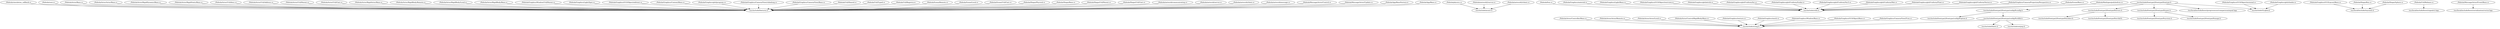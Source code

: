 digraph {
	Nebulasimulation_callbackcc [label="./Nebula/simulation_callback.cc"]
	Nebulaphysicscc [label="./Nebula/physics.cc"]
	Nebulafreecc [label="./Nebula/free.cc"]
	Nebulausercc [label="./Nebula/user.cc"]
	NebulaActorBasecc [label="./Nebula/Actor/Base.cc"]
	NebulaActorControllerBasecc [label="./Nebula/Actor/Controller/Base.cc"]
	NebulaActorActorRemotecc [label="./Nebula/Actor/Actor/Remote.cc"]
	NebulaActorActorLocalcc [label="./Nebula/Actor/Actor/Local.cc"]
	NebulaActorActorBasecc [label="./Nebula/Actor/Actor/Base.cc"]
	NebulaActorRigidDynamicBasecc [label="./Nebula/Actor/RigidDynamic/Base.cc"]
	NebulaActorRigidStaticBasecc [label="./Nebula/Actor/RigidStatic/Base.cc"]
	NebulaActorControlRigidBodyBasecc [label="./Nebula/Actor/Control/RigidBody/Base.cc"]
	NebulaActorUtildesccc [label="./Nebula/Actor/Util/desc.cc"]
	NebulaActorUtilAddresscc [label="./Nebula/Actor/Util/Address.cc"]
	NebulaActorUtilParentcc [label="./Nebula/Actor/Util/Parent.cc"]
	NebulaActorUtilCastcc [label="./Nebula/Actor/Util/Cast.cc"]
	NebulaActorRigidActorBasecc [label="./Nebula/Actor/RigidActor/Base.cc"]
	NebulaActorRigidBodyRemotecc [label="./Nebula/Actor/RigidBody/Remote.cc"]
	NebulaActorRigidBodyLocalcc [label="./Nebula/Actor/RigidBody/Local.cc"]
	NebulaActorRigidBodyBasecc [label="./Nebula/Actor/RigidBody/Base.cc"]
	NebulaGraphicsmaterialcc [label="./Nebula/Graphics/material.cc"]
	NebulaGraphicstexturecc [label="./Nebula/Graphics/texture.cc"]
	NebulaGraphicsmeshcc [label="./Nebula/Graphics/mesh.cc"]
	NebulaGraphicsWindowBasecc [label="./Nebula/Graphics/Window/Base.cc"]
	NebulaGraphicsWindowUtilParentcc [label="./Nebula/Graphics/Window/Util/Parent.cc"]
	NebulaGraphicsLightSpotcc [label="./Nebula/Graphics/Light/Spot.cc"]
	NebulaGraphicsLightBasecc [label="./Nebula/Graphics/Light/Base.cc"]
	NebulaGraphicsGUILayoutBasecc [label="./Nebula/Graphics/GUI/Layout/Base.cc"]
	NebulaGraphicsGUIObjectterminalcc [label="./Nebula/Graphics/GUI/Object/terminal.cc"]
	NebulaGraphicsGUIObjectedittextcc [label="./Nebula/Graphics/GUI/Object/edittext.cc"]
	NebulaGraphicsGUIObjecttextviewcc [label="./Nebula/Graphics/GUI/Object/textview.cc"]
	NebulaGraphicsGUIObjectBasecc [label="./Nebula/Graphics/GUI/Object/Base.cc"]
	NebulaGraphicsContextBasecc [label="./Nebula/Graphics/Context/Base.cc"]
	NebulaGraphicsglslprogramcc [label="./Nebula/Graphics/glsl/program.cc"]
	NebulaGraphicsglslshadercc [label="./Nebula/Graphics/glsl/shader.cc"]
	NebulaGraphicsglslattribcc [label="./Nebula/Graphics/glsl/attrib.cc"]
	NebulaGraphicsglslUniformIntcc [label="./Nebula/Graphics/glsl/Uniform/Int.cc"]
	NebulaGraphicsglslUniformScalarcc [label="./Nebula/Graphics/glsl/Uniform/Scalar.cc"]
	NebulaGraphicsglslUniformVec3cc [label="./Nebula/Graphics/glsl/Uniform/Vec3.cc"]
	NebulaGraphicsglslUniformMatcc [label="./Nebula/Graphics/glsl/Uniform/Mat.cc"]
	NebulaGraphicsglslUniformFloatcc [label="./Nebula/Graphics/glsl/Uniform/Float.cc"]
	NebulaGraphicsglslUniformVectorcc [label="./Nebula/Graphics/glsl/Uniform/Vector.cc"]
	NebulaGraphicsCameraViewridealongcc [label="./Nebula/Graphics/Camera/View/ridealong.cc"]
	NebulaGraphicsCameraViewFreecc [label="./Nebula/Graphics/Camera/View/Free.cc"]
	NebulaGraphicsCameraViewBasecc [label="./Nebula/Graphics/Camera/View/Base.cc"]
	NebulaGraphicsCameraProjectionPerspectivecc [label="./Nebula/Graphics/Camera/Projection/Perspective.cc"]
	NebulaUtilSharedcc [label="./Nebula/Util/Shared.cc"]
	NebulaUtilReleasecc [label="./Nebula/Util/Release.cc"]
	NebulaUtilTypedcc [label="./Nebula/Util/Typed.cc"]
	NebulaUtilRegistrycc [label="./Nebula/Util/Registry.cc"]
	NebulaSceneRemotecc [label="./Nebula/Scene/Remote.cc"]
	NebulaSceneLocalcc [label="./Nebula/Scene/Local.cc"]
	NebulaSceneBasecc [label="./Nebula/Scene/Base.cc"]
	NebulaSceneUtilCastcc [label="./Nebula/Scene/Util/Cast.cc"]
	NebulaShapeBoxcc [label="./Nebula/Shape/Box.cc"]
	NebulaShapePhysicalcc [label="./Nebula/Shape/Physical.cc"]
	NebulaShapeSpherecc [label="./Nebula/Shape/Sphere.cc"]
	NebulaShapeBasecc [label="./Nebula/Shape/Base.cc"]
	NebulaShapeUtilParentcc [label="./Nebula/Shape/Util/Parent.cc"]
	NebulaShapeUtilCastcc [label="./Nebula/Shape/Util/Cast.cc"]
	Nebulanetworkcommunicatingcc [label="./Nebula/network/communicating.cc"]
	Nebulanetworkservercc [label="./Nebula/network/server.cc"]
	Nebulanetworkclientcc [label="./Nebula/network/client.cc"]
	Nebulanetworkmessagecc [label="./Nebula/network/message.cc"]
	Nebulanetwork2servercc [label="./Nebula/network2/server.cc"]
	Nebulanetwork2clientcc [label="./Nebula/network2/client.cc"]
	NebulaMessageActorControlcc [label="./Nebula/Message/Actor/Control.cc"]
	NebulaMessageActorUpdatecc [label="./Nebula/Message/Actor/Update.cc"]
	NebulaMessageActorEventBasecc [label="./Nebula/Message/Actor/Event/Base.cc"]
	NebulaMathgeopolyhedroncc [label="./Nebula/Math/geo/polyhedron.cc"]
	NebulaAppBaseFactorycc [label="./Nebula/App/BaseFactory.cc"]
	NebulaAppBasecc [label="./Nebula/App/Base.cc"]
	usrincludefeaturesh [label="/usr/include/features.h"]
	usrincludestringh [label="/usr/include/string.h"]
	usrincludeasserth [label="/usr/include/assert.h"]
	usrincludestdioh [label="/usr/include/stdio.h"]
	usrincludefreetype2freetypefreetypeh [label="/usr/include/freetype2/freetype/freetype.h"]
	usrincludefreetype2freetypeconfigftconfigh [label="/usr/include/freetype2/freetype/config/ftconfig.h"]
	usrincludefreetype2freetypeconfigftoptionh [label="/usr/include/freetype2/freetype/config/ftoption.h"]
	usrincludefreetype2freetypeconfigftstdlibh [label="/usr/include/freetype2/freetype/config/ftstdlib.h"]
	usrincludelimitsh [label="/usr/include/limits.h"]
	usrincludesetjmph [label="/usr/include/setjmp.h"]
	usrincludefreetype2freetypefterrorsh [label="/usr/include/freetype2/freetype/fterrors.h"]
	usrincludefreetype2freetypeftmoderrh [label="/usr/include/freetype2/freetype/ftmoderr.h"]
	usrincludefreetype2freetypefterrdefh [label="/usr/include/freetype2/freetype/fterrdef.h"]
	usrincludefreetype2freetypefttypesh [label="/usr/include/freetype2/freetype/fttypes.h"]
	usrincludefreetype2freetypeftsystemh [label="/usr/include/freetype2/freetype/ftsystem.h"]
	usrincludefreetype2freetypeftimageh [label="/usr/include/freetype2/freetype/ftimage.h"]
	usrincludeGLglewh [label="/usr/include/GL/glew.h"]
	usrlocalincludeboostsignals2hpp [label="/usr/local/include/boost/signals2.hpp"]
	usrlocalincludeboostpreprocessorcomparisonequalhpp [label="/usr/local/include/boost/preprocessor/comparison/equal.hpp"]
	usrlocalincludeboostserializationvectorhpp [label="/usr/local/include/boost/serialization/vector.hpp"]
	usrlocalincludetinyxml2h [label="/usr/local/include/tinyxml2.h"]
	Nebulasimulation_callbackcc -> usrincludefeaturesh
	Nebulaphysicscc -> usrincludeasserth
	Nebulafreecc -> usrincludestdioh
	usrincludefreetype2freetypefreetypeh -> usrincludefreetype2freetypeconfigftconfigh
	usrincludefreetype2freetypeconfigftconfigh -> usrincludefreetype2freetypeconfigftoptionh
	usrincludefreetype2freetypeconfigftconfigh -> usrincludefreetype2freetypeconfigftstdlibh
	usrincludefreetype2freetypeconfigftstdlibh -> usrincludelimitsh
	usrincludefreetype2freetypeconfigftstdlibh -> usrincludesetjmph
	usrincludefreetype2freetypefreetypeh -> usrincludefreetype2freetypefterrorsh
	usrincludefreetype2freetypefterrorsh -> usrincludefreetype2freetypeftmoderrh
	usrincludefreetype2freetypefterrorsh -> usrincludefreetype2freetypefterrdefh
	usrincludefreetype2freetypefreetypeh -> usrincludefreetype2freetypefttypesh
	usrincludefreetype2freetypefttypesh -> usrincludefreetype2freetypeftsystemh
	usrincludefreetype2freetypefttypesh -> usrincludefreetype2freetypeftimageh
	usrincludefreetype2freetypefreetypeh -> usrincludeGLglewh
	Nebulausercc -> usrincludefeaturesh
	NebulaActorBasecc -> usrincludefeaturesh
	NebulaActorControllerBasecc -> usrincludestringh
	NebulaActorActorRemotecc -> usrincludestringh
	NebulaActorActorLocalcc -> usrincludestringh
	NebulaActorActorBasecc -> usrincludefeaturesh
	NebulaActorRigidDynamicBasecc -> usrincludefeaturesh
	NebulaActorRigidStaticBasecc -> usrincludefeaturesh
	NebulaActorControlRigidBodyBasecc -> usrincludestringh
	NebulaActorUtildesccc -> usrincludefeaturesh
	NebulaActorUtilAddresscc -> usrincludefeaturesh
	NebulaActorUtilParentcc -> usrincludefeaturesh
	usrincludefreetype2freetypefreetypeh -> usrlocalincludeboostpreprocessorcomparisonequalhpp
	NebulaActorUtilCastcc -> usrincludefeaturesh
	NebulaActorRigidActorBasecc -> usrincludefeaturesh
	NebulaActorRigidBodyRemotecc -> usrincludefeaturesh
	NebulaActorRigidBodyLocalcc -> usrincludefeaturesh
	NebulaActorRigidBodyBasecc -> usrincludefeaturesh
	NebulaGraphicsmaterialcc -> usrincludestdioh
	NebulaGraphicstexturecc -> usrincludestringh
	NebulaGraphicsmeshcc -> usrincludestringh
	NebulaGraphicsWindowBasecc -> usrincludestringh
	NebulaGraphicsWindowUtilParentcc -> usrincludefeaturesh
	NebulaGraphicsLightSpotcc -> usrincludefeaturesh
	NebulaGraphicsLightBasecc -> usrincludestdioh
	NebulaGraphicsGUILayoutBasecc -> usrlocalincludetinyxml2h
	NebulaGraphicsGUIObjectterminalcc -> usrincludeGLglewh
	NebulaGraphicsGUIObjectedittextcc -> usrincludefeaturesh
	NebulaGraphicsGUIObjecttextviewcc -> usrincludestdioh
	NebulaGraphicsGUIObjectBasecc -> usrincludestringh
	NebulaGraphicsContextBasecc -> usrincludefeaturesh
	NebulaGraphicsglslprogramcc -> usrincludefeaturesh
	NebulaGraphicsglslshadercc -> usrincludeGLglewh
	NebulaGraphicsglslattribcc -> usrincludestdioh
	NebulaGraphicsglslUniformIntcc -> usrincludestdioh
	NebulaGraphicsglslUniformScalarcc -> usrincludestdioh
	NebulaGraphicsglslUniformVec3cc -> usrincludestdioh
	NebulaGraphicsglslUniformMatcc -> usrincludestdioh
	NebulaGraphicsglslUniformFloatcc -> usrincludestdioh
	NebulaGraphicsglslUniformVectorcc -> usrincludestdioh
	NebulaGraphicsCameraViewridealongcc -> usrincludefeaturesh
	NebulaGraphicsCameraViewFreecc -> usrincludestringh
	NebulaGraphicsCameraViewBasecc -> usrincludefeaturesh
	NebulaGraphicsCameraProjectionPerspectivecc -> usrincludestdioh
	NebulaUtilSharedcc -> usrincludefeaturesh
	NebulaUtilReleasecc -> usrlocalincludeboostsignals2hpp
	NebulaUtilTypedcc -> usrincludefeaturesh
	NebulaUtilRegistrycc -> usrincludefeaturesh
	NebulaSceneRemotecc -> usrincludefeaturesh
	NebulaSceneLocalcc -> usrincludefeaturesh
	NebulaSceneBasecc -> usrincludestdioh
	NebulaSceneUtilCastcc -> usrincludefeaturesh
	NebulaShapeBoxcc -> usrlocalincludetinyxml2h
	NebulaShapePhysicalcc -> usrincludefeaturesh
	NebulaShapeSpherecc -> usrlocalincludetinyxml2h
	NebulaShapeBasecc -> usrincludefeaturesh
	NebulaShapeUtilParentcc -> usrincludefeaturesh
	NebulaShapeUtilCastcc -> usrincludefeaturesh
	Nebulanetworkcommunicatingcc -> usrincludefeaturesh
	Nebulanetworkservercc -> usrincludefeaturesh
	Nebulanetworkclientcc -> usrincludefeaturesh
	Nebulanetworkmessagecc -> usrincludefeaturesh
	Nebulanetwork2servercc -> usrincludeasserth
	Nebulanetwork2clientcc -> usrincludeasserth
	NebulaMessageActorControlcc -> usrincludefeaturesh
	NebulaMessageActorUpdatecc -> usrincludefeaturesh
	NebulaMessageActorEventBasecc -> usrlocalincludeboostserializationvectorhpp
	NebulaMathgeopolyhedroncc -> usrincludestdioh
	NebulaAppBaseFactorycc -> usrincludefeaturesh
	NebulaAppBasecc -> usrincludefeaturesh
	usrincludefreetype2freetypeconfigftstdlibh -> usrincludestringh
}
